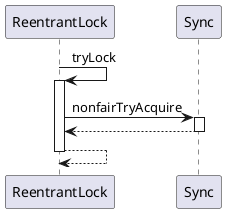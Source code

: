 @startuml

ReentrantLock -> ReentrantLock: tryLock
activate ReentrantLock
    ReentrantLock->Sync:nonfairTryAcquire
    activate Sync
    ReentrantLock<--Sync:
    deactivate Sync
ReentrantLock --> ReentrantLock:
deactivate ReentrantLock

@enduml